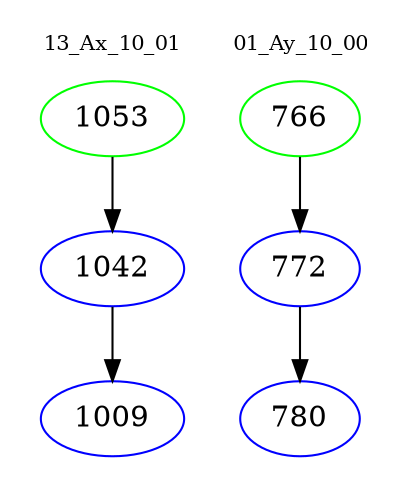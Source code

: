 digraph{
subgraph cluster_0 {
color = white
label = "13_Ax_10_01";
fontsize=10;
T0_1053 [label="1053", color="green"]
T0_1053 -> T0_1042 [color="black"]
T0_1042 [label="1042", color="blue"]
T0_1042 -> T0_1009 [color="black"]
T0_1009 [label="1009", color="blue"]
}
subgraph cluster_1 {
color = white
label = "01_Ay_10_00";
fontsize=10;
T1_766 [label="766", color="green"]
T1_766 -> T1_772 [color="black"]
T1_772 [label="772", color="blue"]
T1_772 -> T1_780 [color="black"]
T1_780 [label="780", color="blue"]
}
}
